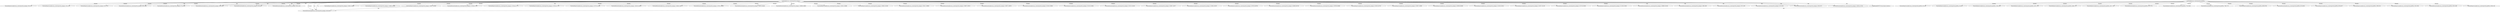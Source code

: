 digraph lacunaCG {
 "rootNode@lacuna_cache/exported_amxqjl.js:," -> "FunctionExpression@lacuna_cache/exported_amxqjl.js:350,1521" [label="dynamic" ];
 "rootNode@lacuna_cache/exported_amxqjl.js:," -> "FunctionExpression@lacuna_cache/exported_amxqjl.js:1541,3191" [label="dynamic" ];
 "rootNode@lacuna_cache/exported_amxqjl.js:," -> "FunctionExpression@lacuna_cache/exported_amxqjl.js:3221,4741" [label="dynamic" ];
 "rootNode@lacuna_cache/exported_amxqjl.js:," -> "FunctionDeclaration@lacuna_cache/exported_amxqjl.js:3952,4081" [label="dynamic" ];
 "rootNode@lacuna_cache/exported_amxqjl.js:," -> "FunctionDeclaration@lacuna_cache/exported_amxqjl.js:3724,3938" [label="dynamic" ];
 "rootNode@lacuna_cache/exported_amxqjl.js:," -> "FunctionDeclaration@lacuna_cache/exported_amxqjl.js:4095,4182" [label="dynamic" ];
 "rootNode@lacuna_cache/exported_amxqjl.js:," -> "FunctionDeclaration@lacuna_cache/exported_amxqjl.js:4196,4367" [label="dynamic" ];
 "rootNode@lacuna_cache/exported_amxqjl.js:," -> "FunctionDeclaration@lacuna_cache/exported_amxqjl.js:4381,4520" [label="dynamic" ];
 "rootNode@lacuna_cache/exported_amxqjl.js:," -> "FunctionDeclaration@lacuna_cache/exported_amxqjl.js:4534,4610" [label="dynamic" ];
 "rootNode@lacuna_cache/exported_amxqjl.js:," -> "FunctionExpression@lacuna_cache/exported_amxqjl.js:145581,145683" [label="dynamic" ];
 "rootNode@lacuna_cache/exported_amxqjl.js:," -> "FunctionExpression@lacuna_cache/exported_amxqjl.js:145894,150495" [label="dynamic" ];
 "rootNode@lacuna_cache/exported_amxqjl.js:," -> "FunctionExpression@lacuna_cache/exported_amxqjl.js:146047,146169" [label="dynamic" ];
 "FunctionExpression@lacuna_cache/exported_amxqjl.js:146047,146169" -> "FunctionDeclaration@lacuna_cache/exported_amxqjl.js:4534,4610" [label="tajs" ];
 "rootNode@lacuna_cache/exported_amxqjl.js:," -> "FunctionDeclaration@lacuna_cache/exported_amxqjl.js:147366,147799" [label="dynamic" ];
 "rootNode@lacuna_cache/exported_amxqjl.js:," -> "FunctionExpression@lacuna_cache/exported_amxqjl.js:147444,147774" [label="dynamic" ];
 "rootNode@lacuna_cache/exported_amxqjl.js:," -> "FunctionExpression@lacuna_cache/exported_amxqjl.js:147505,147718" [label="dynamic" ];
 "rootNode@lacuna_cache/exported_amxqjl.js:," -> "FunctionExpression@lacuna_cache/exported_amxqjl.js:147570,147695" [label="dynamic" ];
 "rootNode@lacuna_cache/exported_amxqjl.js:," -> "FunctionDeclaration@lacuna_cache/exported_amxqjl.js:146229,146340" [label="dynamic" ];
 "rootNode@lacuna_cache/exported_amxqjl.js:," -> "FunctionDeclaration@lacuna_cache/exported_amxqjl.js:148443,148574" [label="dynamic" ];
 "rootNode@lacuna_cache/exported_amxqjl.js:," -> "FunctionDeclaration@lacuna_cache/exported_amxqjl.js:147813,148002" [label="dynamic" ];
 "rootNode@lacuna_cache/exported_amxqjl.js:," -> "FunctionDeclaration@lacuna_cache/exported_amxqjl.js:148016,148429" [label="dynamic" ];
 "rootNode@lacuna_cache/exported_amxqjl.js:," -> "FunctionDeclaration@lacuna_cache/exported_amxqjl.js:148588,148855" [label="dynamic" ];
 "rootNode@lacuna_cache/exported_amxqjl.js:," -> "FunctionExpression@lacuna_cache/exported_amxqjl.js:150552,159698" [label="dynamic" ];
 "rootNode@lacuna_cache/exported_amxqjl.js:," -> "FunctionExpression@lacuna_cache/exported_amxqjl.js:150652,151026" [label="dynamic" ];
 "rootNode@lacuna_cache/exported_amxqjl.js:," -> "FunctionDeclaration@lacuna_cache/exported_amxqjl.js:159411,159664" [label="dynamic" ];
 "rootNode@lacuna_cache/exported_amxqjl.js:," -> "FunctionDeclaration@lacuna_cache/exported_amxqjl.js:159067,159315" [label="dynamic" ];
 "rootNode@lacuna_cache/exported_amxqjl.js:," -> "FunctionDeclaration@lacuna_cache/exported_amxqjl.js:156672,158676" [label="dynamic" ];
 "rootNode@lacuna_cache/exported_amxqjl.js:," -> "FunctionDeclaration@lacuna_cache/exported_amxqjl.js:151043,155960" [label="dynamic" ];
 "rootNode@lacuna_cache/exported_amxqjl.js:," -> "FunctionExpression@lacuna_cache/exported_amxqjl.js:153120,154901" [label="dynamic" ];
 "rootNode@lacuna_cache/exported_amxqjl.js:," -> "FunctionDeclaration@lacuna_cache/exported_amxqjl.js:153313,154335" [label="dynamic" ];
 "rootNode@lacuna_cache/exported_amxqjl.js:," -> "FunctionExpression@lacuna_cache/exported_amxqjl.js:152867,153077" [label="dynamic" ];
 "rootNode@lacuna_cache/exported_amxqjl.js:," -> "FunctionExpression@lacuna_cache/exported_amxqjl.js:151894,152678" [label="dynamic" ];
 "rootNode@lacuna_cache/exported_amxqjl.js:," -> "FunctionExpression@lacuna_cache/exported_amxqjl.js:159728,160780" [label="dynamic" ];
 "rootNode@lacuna_cache/exported_amxqjl.js:," -> "FunctionDeclaration@lacuna_cache/exported_amxqjl.js:160498,160749" [label="dynamic" ];
 "rootNode@lacuna_cache/exported_amxqjl.js:," -> "FunctionDeclaration@lacuna_cache/exported_amxqjl.js:159789,160484" [label="dynamic" ];
 "rootNode@lacuna_cache/exported_amxqjl.js:," -> "FunctionExpression@lacuna_cache/exported_amxqjl.js:161045,162702" [label="dynamic" ];
 "rootNode@lacuna_cache/exported_amxqjl.js:," -> "FunctionExpression@lacuna_cache/exported_amxqjl.js:153587,153600" [label="dynamic" ];
 "rootNode@lacuna_cache/exported_amxqjl.js:," -> "FunctionExpression@lacuna_cache/exported_amxqjl.js:160398,160469" [label="dynamic" ];
 "rootNode@lacuna_cache/exported_amxqjl.js:," -> "FunctionExpression@lacuna_cache/exported_amxqjl.js:152250,152612" [label="dynamic" ];
 "rootNode@lacuna_cache/exported_amxqjl.js:," -> "FunctionExpression@lacuna_cache/exported_amxqjl.js:152037,152139" [label="dynamic" ];
 "rootNode@lacuna_cache/exported_amxqjl.js:," -> "FunctionExpression@lacuna_cache/exported_amxqjl.js:152718,152820" [label="dynamic" ];
 "rootNode@lacuna_cache/exported_amxqjl.js:," -> "FunctionExpression@lacuna_cache/exported_amxqjl.js:151190,151852" [label="dynamic" ];
 "rootNode@lacuna_cache/exported_amxqjl.js:," -> "FunctionDeclaration@lacuna_cache/exported_amxqjl.js:160860,161044" [label="dynamic" ];
 "rootNode@lacuna_cache/exported_amxqjl.js:," -> "FunctionDeclaration@lacuna_cache/exported_amxqjl.js:1666,1859" [label="tajs" ];
 "rootNode@lacuna_cache/exported_amxqjl.js:," -> "FunctionDeclaration@lacuna_cache/exported_amxqjl.js:1873,2209" [label="tajs" ];
 "rootNode@lacuna_cache/exported_amxqjl.js:," -> "FunctionDeclaration@lacuna_cache/exported_amxqjl.js:2223,2625" [label="tajs" ];
 "rootNode@lacuna_cache/exported_amxqjl.js:," -> "FunctionDeclaration@lacuna_cache/exported_amxqjl.js:2639,3073" [label="tajs" ];
 "rootNode@lacuna_cache/exported_amxqjl.js:," -> "FunctionDeclaration@lacuna_cache/exported_amxqjl.js:2639,3073" [label="tajs" ];
 "rootNode@lacuna_cache/exported_amxqjl.js:," -> "FunctionDeclaration@lacuna_cache/exported_amxqjl.js:3724,3938" [label="tajs" ];
 "rootNode@lacuna_cache/exported_amxqjl.js:," -> "FunctionDeclaration@lacuna_cache/exported_amxqjl.js:3952,4081" [label="tajs" ];
 "rootNode@lacuna_cache/exported_amxqjl.js:," -> "FunctionDeclaration@lacuna_cache/exported_amxqjl.js:4095,4182" [label="tajs" ];
 "rootNode@lacuna_cache/exported_amxqjl.js:," -> "FunctionDeclaration@lacuna_cache/exported_amxqjl.js:4196,4367" [label="tajs" ];
 "rootNode@lacuna_cache/exported_amxqjl.js:," -> "FunctionDeclaration@lacuna_cache/exported_amxqjl.js:4381,4520" [label="tajs" ];
 "rootNode@lacuna_cache/exported_amxqjl.js:," -> "FunctionDeclaration@lacuna_cache/exported_amxqjl.js:4534,4610" [label="tajs" ];
 "rootNode@lacuna_cache/exported_amxqjl.js:," -> "FunctionDeclaration@lacuna_cache/exported_amxqjl.js:4534,4610" [label="tajs" ];
 "rootNode@lacuna_cache/exported_amxqjl.js:," -> "FunctionDeclaration@lacuna_cache/exported_amxqjl.js:146354,147352" [label="tajs" ];
 "rootNode@lacuna_cache/exported_amxqjl.js:," -> "FunctionDeclaration@lacuna_cache/exported_amxqjl.js:147366,147799" [label="tajs" ];
 "rootNode@lacuna_cache/exported_amxqjl.js:," -> "undefined@HOST(string-replace-model.js):," [label="tajs" ];
 "undefined@HOST(string-replace-model.js):," -> "FunctionDeclaration@lacuna_cache/exported_amxqjl.js:4534,4610" [label="tajs" ];
 "rootNode@lacuna_cache/exported_bjb3f8.js:," -> "FunctionExpression@lacuna_cache/exported_bjb3f8.js:28,1452" [label="dynamic" ];
 "rootNode@lacuna_cache/exported_bjb3f8.js:," -> "FunctionExpression@lacuna_cache/exported_bjb3f8.js:343,821" [label="dynamic" ];
 "rootNode@lacuna_cache/exported_bjb3f8.js:," -> "FunctionExpression@lacuna_cache/exported_bjb3f8.js:1564,3336" [label="dynamic" ];
 "rootNode@lacuna_cache/exported_bjb3f8.js:," -> "FunctionExpression@lacuna_cache/exported_bjb3f8.js:3407,4736" [label="dynamic" ];
 "rootNode@lacuna_cache/exported_bjb3f8.js:," -> "FunctionExpression@lacuna_cache/exported_bjb3f8.js:4848,7270" [label="dynamic" ];
 "rootNode@lacuna_cache/exported_bjb3f8.js:," -> "FunctionExpression@lacuna_cache/exported_bjb3f8.js:4927,7254" [label="dynamic" ];
 "rootNode@lacuna_cache/exported_bjb3f8.js:," -> "FunctionDeclaration@lacuna_cache/exported_bjb3f8.js:5187,5751" [label="dynamic" ];
 "rootNode@lacuna_cache/exported_bjb3f8.js:," -> "FunctionExpression@lacuna_cache/exported_bjb3f8.js:7341,8040" [label="dynamic" ];
 "rootNode@lacuna_cache/exported_bjb3f8.js:," -> "FunctionDeclaration@lacuna_cache/exported_bjb3f8.js:7386,7767" [label="dynamic" ];
 "rootNode@lacuna_cache/exported_bjb3f8.js:," -> "FunctionExpression@lacuna_cache/exported_bjb3f8.js:8093,8708" [label="dynamic" ];
 "rootNode@lacuna_cache/exported_bjb3f8.js:," -> "FunctionDeclaration@lacuna_cache/exported_bjb3f8.js:8134,8622" [label="dynamic" ];
 "rootNode@lacuna_cache/exported_bjb3f8.js:," -> "FunctionExpression@lacuna_cache/exported_bjb3f8.js:8334,8577" [label="dynamic" ];
 "rootNode@lacuna_cache/exported_bjb3f8.js:," -> "FunctionExpression@lacuna_cache/exported_bjb3f8.js:2069,3321" [label="dynamic" ];
 "rootNode@lacuna_cache/exported_bjb3f8.js:," -> "FunctionExpression@lacuna_cache/exported_bjb3f8.js:2182,3302" [label="dynamic" ];
 "rootNode@lacuna_cache/exported_bjb3f8.js:," -> "FunctionDeclaration@lacuna_cache/exported_bjb3f8.js:3033,3280" [label="dynamic" ];
 "rootNode@lacuna_cache/exported_bjb3f8.js:," -> "FunctionExpression@lacuna_cache/exported_bjb3f8.js:5058,5156" [label="dynamic" ];
 }